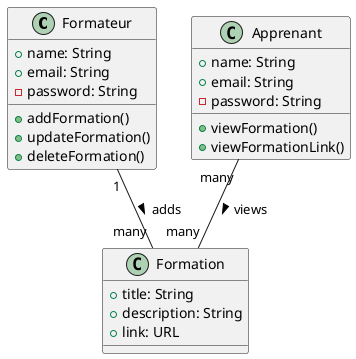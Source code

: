 @startuml
class Formateur {
    +name: String
    +email: String
    -password: String
    +addFormation()
    +updateFormation()
    +deleteFormation()
}

class Apprenant {
    +name: String
    +email: String
    -password: String
    +viewFormation()
    +viewFormationLink()
}

class Formation {
    +title: String
    +description: String
    +link: URL
}

Formateur "1" -- "many" Formation : adds >
Apprenant "many" -- "many" Formation : views >
@enduml
